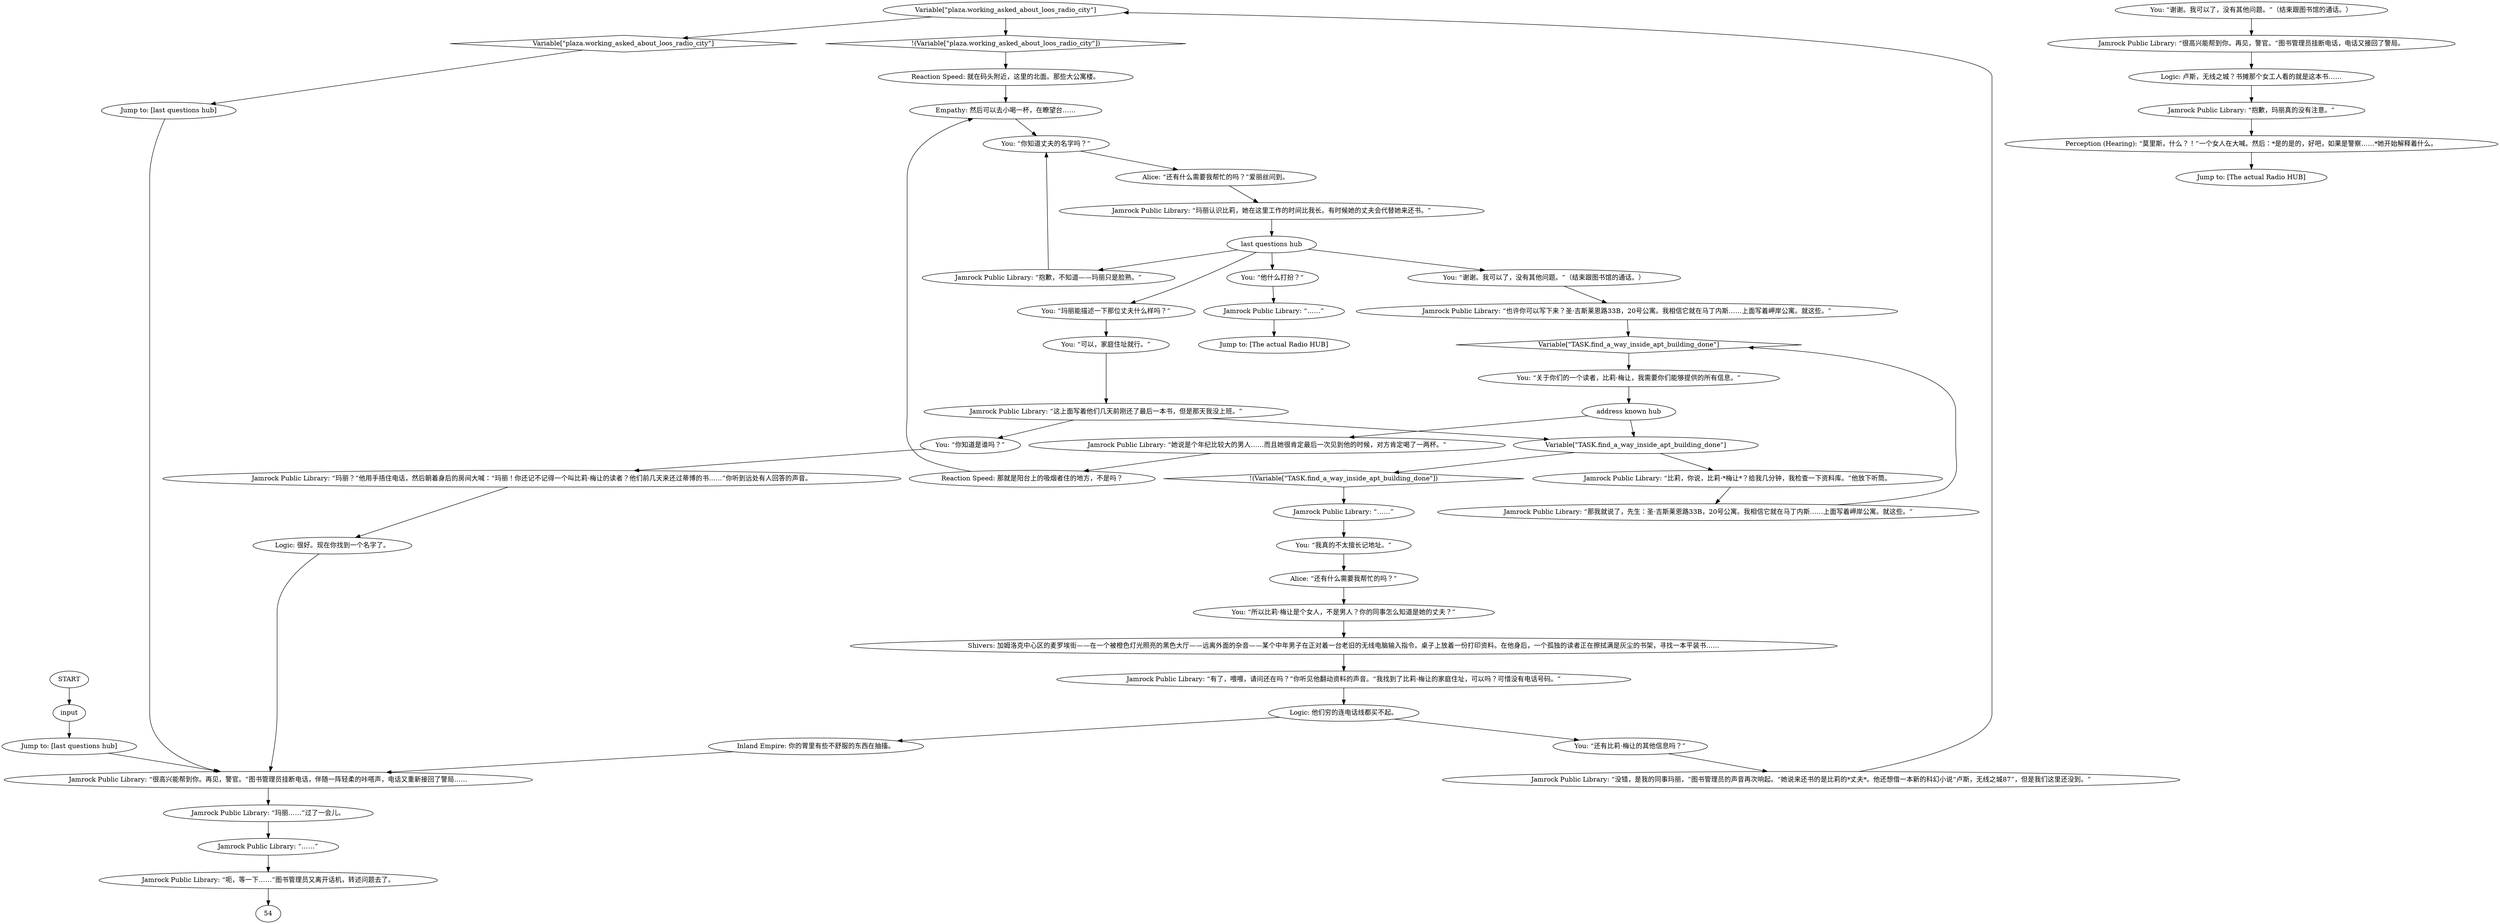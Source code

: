 # KINEEMA / CALLING THE LIBRARY
# Calling Jamrock Public Library to see if you can find out anything about the dead man found at the boardwalk. You'll get Working Class Woman's home address from here.
# ==================================================
digraph G {
	  0 [label="START"];
	  1 [label="input"];
	  2 [label="You: “谢谢。我可以了，没有其他问题。”（结束跟图书馆的通话。）"];
	  3 [label="Logic: 他们穷的连电话线都买不起。"];
	  4 [label="Jamrock Public Library: “有了，喂喂，请问还在吗？”你听见他翻动资料的声音。“我找到了比莉·梅让的家庭住址，可以吗？可惜没有电话号码。”"];
	  5 [label="Jamrock Public Library: “很高兴能帮到你。再见，警官。”图书管理员挂断电话，电话又接回了警局。"];
	  6 [label="You: “你知道是谁吗？”"];
	  7 [label="Jamrock Public Library: “玛丽？”他用手捂住电话，然后朝着身后的房间大喊：“玛丽！你还记不记得一个叫比莉·梅让的读者？他们前几天来还过蒂博的书……”你听到远处有人回答的声音。"];
	  8 [label="Variable[\"plaza.working_asked_about_loos_radio_city\"]"];
	  9 [label="Variable[\"plaza.working_asked_about_loos_radio_city\"]", shape=diamond];
	  10 [label="!(Variable[\"plaza.working_asked_about_loos_radio_city\"])", shape=diamond];
	  11 [label="You: “谢谢。我可以了，没有其他问题。”（结束跟图书馆的通话。）"];
	  12 [label="Variable[\"TASK.find_a_way_inside_apt_building_done\"]"];
	  13 [label="Variable[\"TASK.find_a_way_inside_apt_building_done\"]", shape=diamond];
	  14 [label="!(Variable[\"TASK.find_a_way_inside_apt_building_done\"])", shape=diamond];
	  15 [label="Jamrock Public Library: “比莉，你说，比莉·*梅让*？给我几分钟，我检查一下资料库。”他放下听筒。"];
	  16 [label="address known hub"];
	  17 [label="Empathy: 然后可以去小喝一杯，在瞭望台……"];
	  18 [label="last questions hub"];
	  19 [label="Jamrock Public Library: “很高兴能帮到你。再见，警官。”图书管理员挂断电话，伴随一阵轻柔的咔嗒声，电话又重新接回了警局……"];
	  20 [label="Jamrock Public Library: “也许你可以写下来？圣·吉斯莱恩路33B，20号公寓。我相信它就在马丁内斯……上面写着岬岸公寓。就这些。”"];
	  21 [label="Alice: “还有什么需要我帮忙的吗？”"];
	  22 [label="Jamrock Public Library: “玛丽……”过了一会儿。"];
	  23 [label="You: “可以，家庭住址就行。”"];
	  24 [label="You: “还有比莉·梅让的其他信息吗？”"];
	  25 [label="Jamrock Public Library: “她说是个年纪比较大的男人……而且她很肯定最后一次见到他的时候，对方肯定喝了一两杯。”"];
	  26 [label="Jamrock Public Library: “……”"];
	  27 [label="Jump to: [The actual Radio HUB]"];
	  28 [label="You: “所以比莉·梅让是个女人，不是男人？你的同事怎么知道是她的丈夫？”"];
	  29 [label="You: “玛丽能描述一下那位丈夫什么样吗？”"];
	  30 [label="You: “他什么打扮？”"];
	  31 [label="Reaction Speed: 那就是阳台上的吸烟者住的地方，不是吗？"];
	  32 [label="You: “关于你们的一个读者，比莉·梅让，我需要你们能够提供的所有信息。”"];
	  33 [label="Jump to: [last questions hub]"];
	  34 [label="You: “你知道丈夫的名字吗？”"];
	  35 [label="Jamrock Public Library: “抱歉，不知道——玛丽只是脸熟。”"];
	  36 [label="Alice: “还有什么需要我帮忙的吗？”爱丽丝问到。"];
	  37 [label="Logic: 卢斯，无线之城？书摊那个女工人看的就是这本书……"];
	  38 [label="Jump to: [last questions hub]"];
	  39 [label="Perception (Hearing): “莫里斯，什么？！”一个女人在大喊。然后：*是的是的，好吧，如果是警察……*她开始解释着什么。"];
	  40 [label="Logic: 很好。现在你找到一个名字了。"];
	  41 [label="Reaction Speed: 就在码头附近，这里的北面。那些大公寓楼。"];
	  42 [label="Jamrock Public Library: “……”"];
	  43 [label="Jamrock Public Library: “呃，等一下……”图书管理员又离开话机，转述问题去了。"];
	  44 [label="Jamrock Public Library: “……”"];
	  45 [label="Jamrock Public Library: “那我就说了，先生：圣·吉斯莱恩路33B，20号公寓。我相信它就在马丁内斯……上面写着岬岸公寓。就这些。”"];
	  46 [label="Jamrock Public Library: “这上面写着他们几天前刚还了最后一本书，但是那天我没上班。”"];
	  47 [label="Jamrock Public Library: “没错，是我的同事玛丽，”图书管理员的声音再次响起。“她说来还书的是比莉的*丈夫*。他还想借一本新的科幻小说“卢斯，无线之城87”，但是我们这里还没到。”"];
	  48 [label="Jump to: [The actual Radio HUB]"];
	  49 [label="Jamrock Public Library: “玛丽认识比莉，她在这里工作的时间比我长。有时候她的丈夫会代替她来还书。”"];
	  50 [label="Shivers: 加姆洛克中心区的麦罗埃街——在一个被橙色灯光照亮的黑色大厅——远离外面的杂音——某个中年男子在正对着一台老旧的无线电脑输入指令。桌子上放着一份打印资料。在他身后，一个孤独的读者正在擦拭满是灰尘的书架，寻找一本平装书……"];
	  51 [label="You: “我真的不太擅长记地址。”"];
	  52 [label="Inland Empire: 你的胃里有些不舒服的东西在抽搐。"];
	  53 [label="Jamrock Public Library: “抱歉，玛丽真的没有注意。”"];
	  0 -> 1
	  1 -> 33
	  2 -> 20
	  3 -> 24
	  3 -> 52
	  4 -> 3
	  5 -> 37
	  6 -> 7
	  7 -> 40
	  8 -> 9
	  8 -> 10
	  9 -> 38
	  10 -> 41
	  11 -> 5
	  12 -> 14
	  12 -> 15
	  13 -> 32
	  14 -> 42
	  15 -> 45
	  16 -> 25
	  16 -> 12
	  17 -> 34
	  18 -> 2
	  18 -> 35
	  18 -> 29
	  18 -> 30
	  19 -> 22
	  20 -> 13
	  21 -> 28
	  22 -> 26
	  23 -> 46
	  24 -> 47
	  25 -> 31
	  26 -> 43
	  28 -> 50
	  29 -> 23
	  30 -> 44
	  31 -> 17
	  32 -> 16
	  33 -> 19
	  34 -> 36
	  35 -> 34
	  36 -> 49
	  37 -> 53
	  38 -> 19
	  39 -> 48
	  40 -> 19
	  41 -> 17
	  42 -> 51
	  43 -> 54
	  44 -> 27
	  45 -> 13
	  46 -> 12
	  46 -> 6
	  47 -> 8
	  49 -> 18
	  50 -> 4
	  51 -> 21
	  52 -> 19
	  53 -> 39
}

